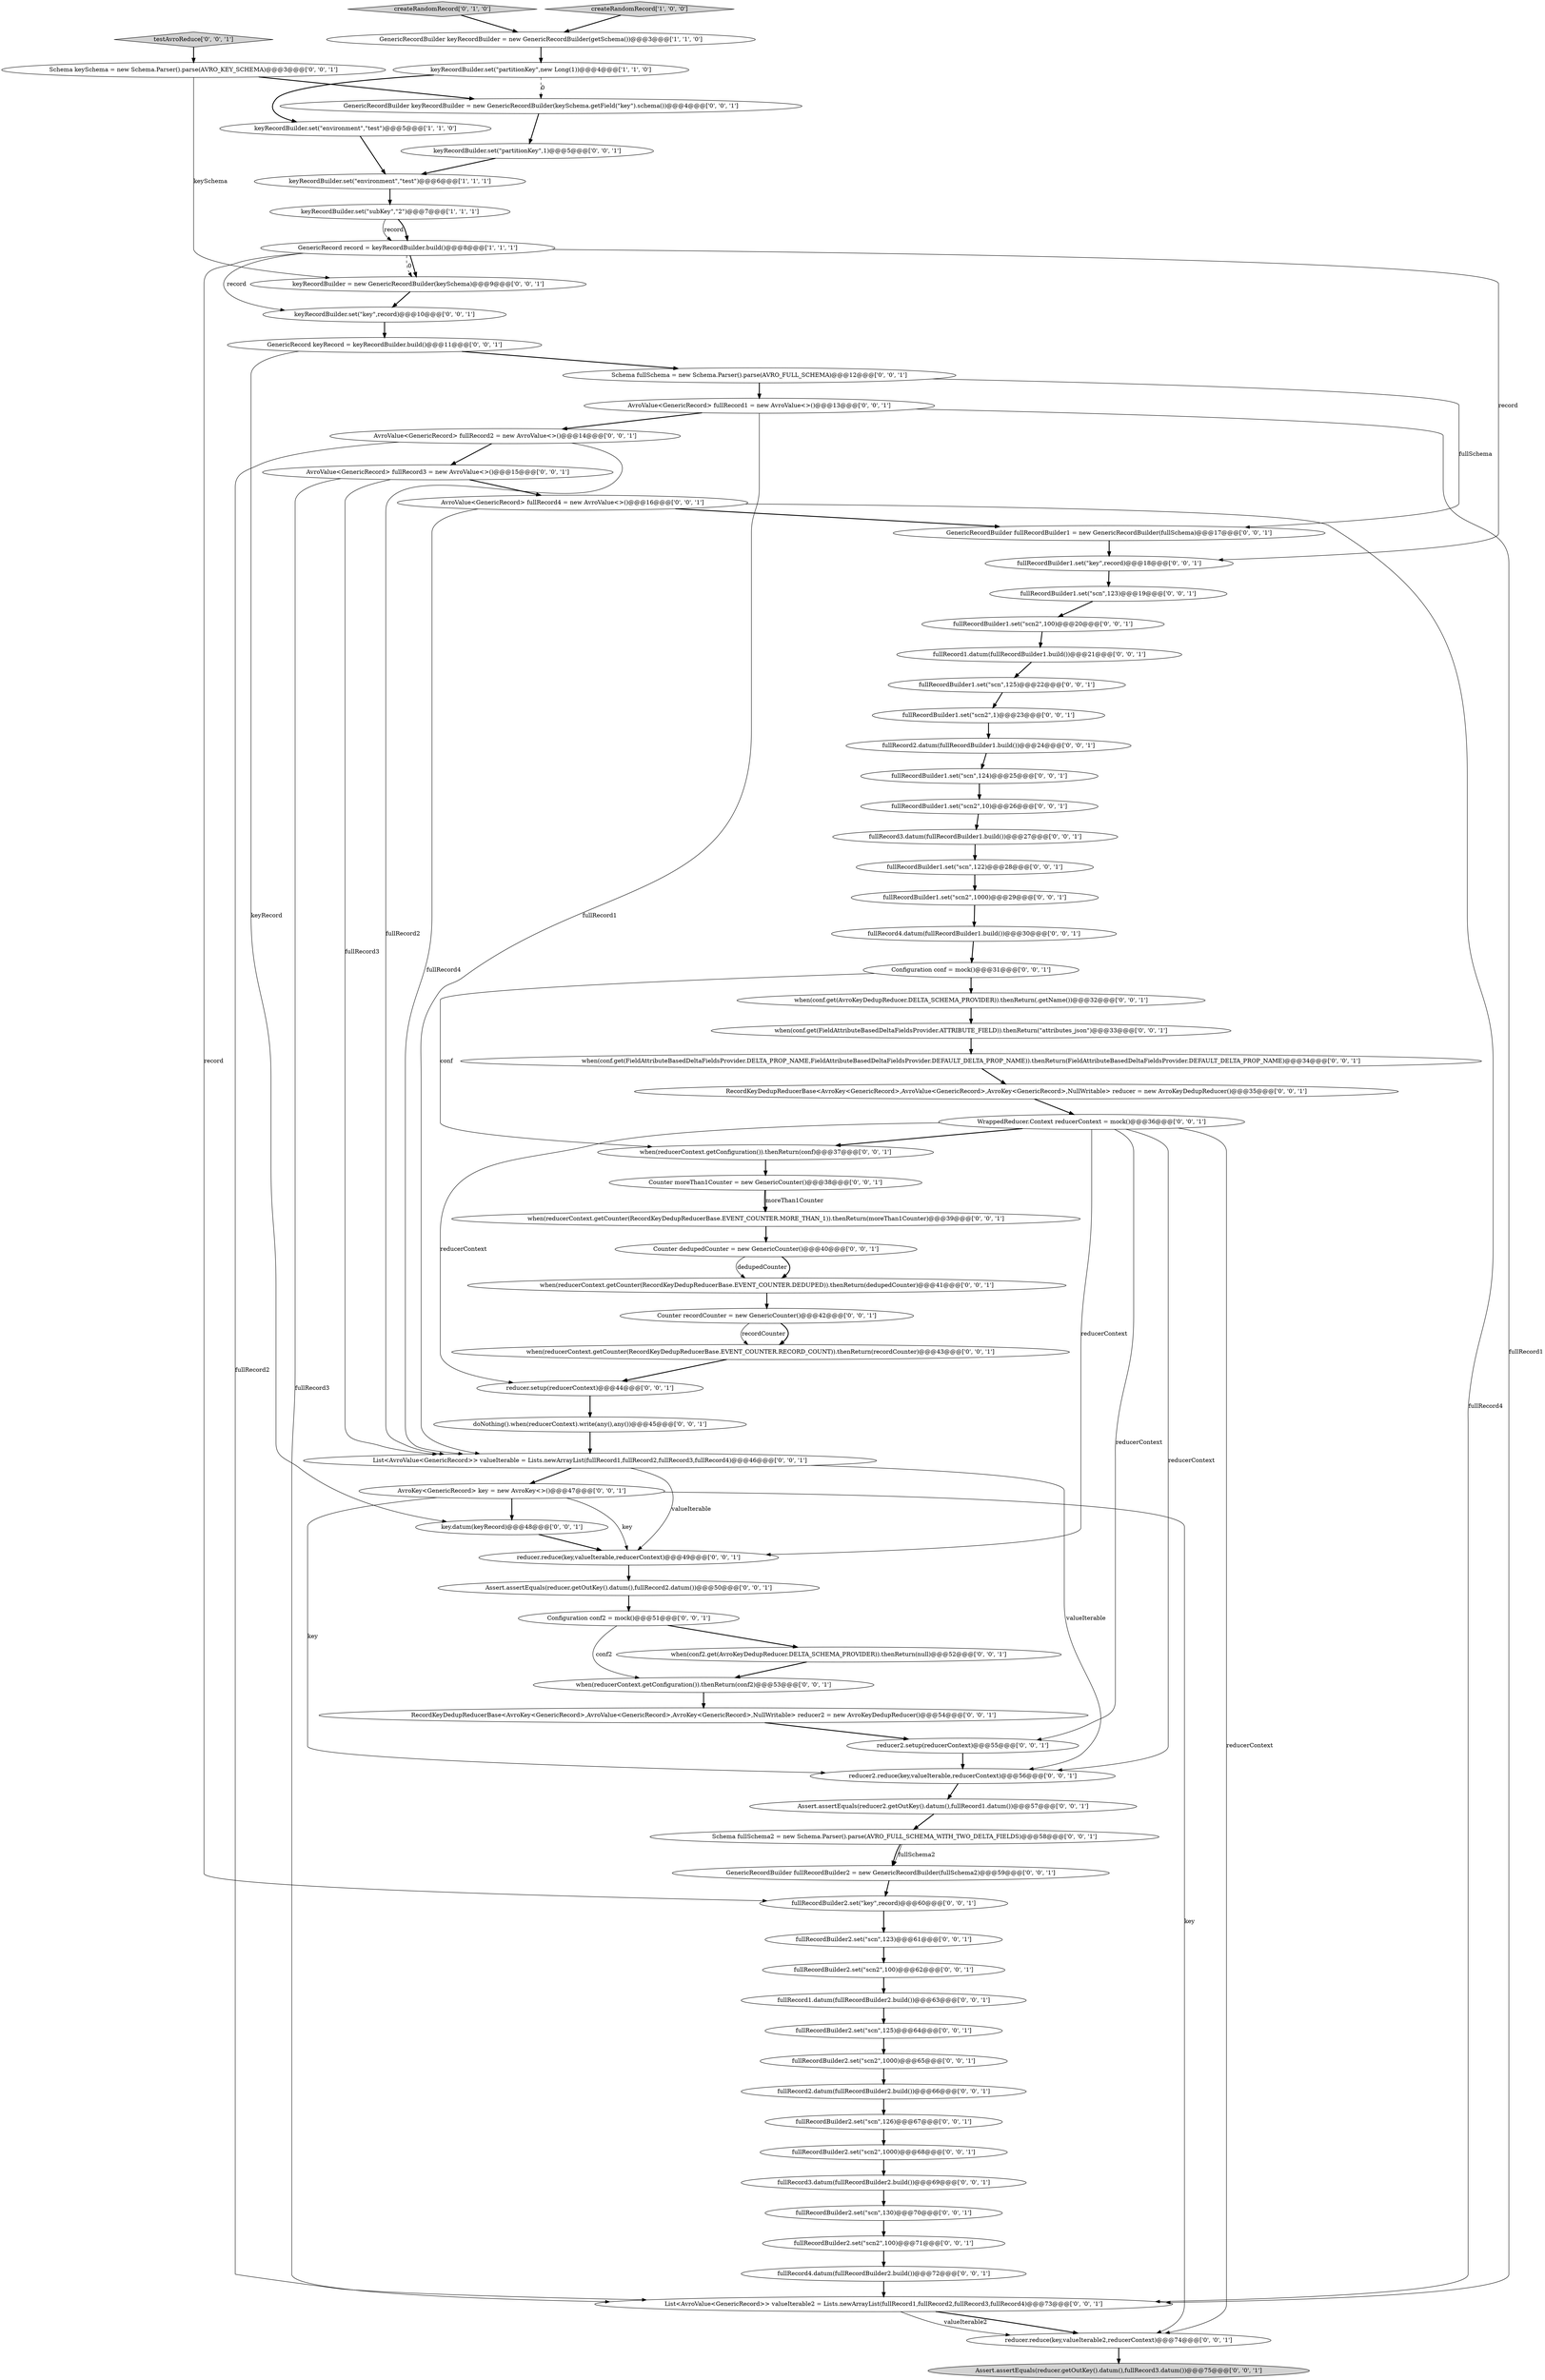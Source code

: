 digraph {
7 [style = filled, label = "createRandomRecord['0', '1', '0']", fillcolor = lightgray, shape = diamond image = "AAA0AAABBB2BBB"];
50 [style = filled, label = "doNothing().when(reducerContext).write(any(),any())@@@45@@@['0', '0', '1']", fillcolor = white, shape = ellipse image = "AAA0AAABBB3BBB"];
28 [style = filled, label = "List<AvroValue<GenericRecord>> valueIterable = Lists.newArrayList(fullRecord1,fullRecord2,fullRecord3,fullRecord4)@@@46@@@['0', '0', '1']", fillcolor = white, shape = ellipse image = "AAA0AAABBB3BBB"];
70 [style = filled, label = "key.datum(keyRecord)@@@48@@@['0', '0', '1']", fillcolor = white, shape = ellipse image = "AAA0AAABBB3BBB"];
53 [style = filled, label = "reducer.setup(reducerContext)@@@44@@@['0', '0', '1']", fillcolor = white, shape = ellipse image = "AAA0AAABBB3BBB"];
16 [style = filled, label = "fullRecord3.datum(fullRecordBuilder1.build())@@@27@@@['0', '0', '1']", fillcolor = white, shape = ellipse image = "AAA0AAABBB3BBB"];
27 [style = filled, label = "when(reducerContext.getCounter(RecordKeyDedupReducerBase.EVENT_COUNTER.DEDUPED)).thenReturn(dedupedCounter)@@@41@@@['0', '0', '1']", fillcolor = white, shape = ellipse image = "AAA0AAABBB3BBB"];
45 [style = filled, label = "RecordKeyDedupReducerBase<AvroKey<GenericRecord>,AvroValue<GenericRecord>,AvroKey<GenericRecord>,NullWritable> reducer = new AvroKeyDedupReducer()@@@35@@@['0', '0', '1']", fillcolor = white, shape = ellipse image = "AAA0AAABBB3BBB"];
20 [style = filled, label = "AvroValue<GenericRecord> fullRecord2 = new AvroValue<>()@@@14@@@['0', '0', '1']", fillcolor = white, shape = ellipse image = "AAA0AAABBB3BBB"];
56 [style = filled, label = "fullRecord1.datum(fullRecordBuilder2.build())@@@63@@@['0', '0', '1']", fillcolor = white, shape = ellipse image = "AAA0AAABBB3BBB"];
37 [style = filled, label = "fullRecordBuilder1.set(\"scn2\",1000)@@@29@@@['0', '0', '1']", fillcolor = white, shape = ellipse image = "AAA0AAABBB3BBB"];
66 [style = filled, label = "fullRecordBuilder1.set(\"scn2\",1)@@@23@@@['0', '0', '1']", fillcolor = white, shape = ellipse image = "AAA0AAABBB3BBB"];
4 [style = filled, label = "GenericRecord record = keyRecordBuilder.build()@@@8@@@['1', '1', '1']", fillcolor = white, shape = ellipse image = "AAA0AAABBB1BBB"];
31 [style = filled, label = "fullRecordBuilder1.set(\"key\",record)@@@18@@@['0', '0', '1']", fillcolor = white, shape = ellipse image = "AAA0AAABBB3BBB"];
32 [style = filled, label = "AvroValue<GenericRecord> fullRecord4 = new AvroValue<>()@@@16@@@['0', '0', '1']", fillcolor = white, shape = ellipse image = "AAA0AAABBB3BBB"];
39 [style = filled, label = "Configuration conf2 = mock()@@@51@@@['0', '0', '1']", fillcolor = white, shape = ellipse image = "AAA0AAABBB3BBB"];
0 [style = filled, label = "keyRecordBuilder.set(\"environment\",\"test\")@@@5@@@['1', '1', '0']", fillcolor = white, shape = ellipse image = "AAA0AAABBB1BBB"];
13 [style = filled, label = "when(conf.get(AvroKeyDedupReducer.DELTA_SCHEMA_PROVIDER)).thenReturn(.getName())@@@32@@@['0', '0', '1']", fillcolor = white, shape = ellipse image = "AAA0AAABBB3BBB"];
35 [style = filled, label = "Schema keySchema = new Schema.Parser().parse(AVRO_KEY_SCHEMA)@@@3@@@['0', '0', '1']", fillcolor = white, shape = ellipse image = "AAA0AAABBB3BBB"];
62 [style = filled, label = "Counter recordCounter = new GenericCounter()@@@42@@@['0', '0', '1']", fillcolor = white, shape = ellipse image = "AAA0AAABBB3BBB"];
64 [style = filled, label = "fullRecordBuilder2.set(\"scn\",123)@@@61@@@['0', '0', '1']", fillcolor = white, shape = ellipse image = "AAA0AAABBB3BBB"];
29 [style = filled, label = "fullRecord3.datum(fullRecordBuilder2.build())@@@69@@@['0', '0', '1']", fillcolor = white, shape = ellipse image = "AAA0AAABBB3BBB"];
73 [style = filled, label = "fullRecordBuilder2.set(\"scn\",126)@@@67@@@['0', '0', '1']", fillcolor = white, shape = ellipse image = "AAA0AAABBB3BBB"];
75 [style = filled, label = "fullRecordBuilder1.set(\"scn\",123)@@@19@@@['0', '0', '1']", fillcolor = white, shape = ellipse image = "AAA0AAABBB3BBB"];
21 [style = filled, label = "when(reducerContext.getCounter(RecordKeyDedupReducerBase.EVENT_COUNTER.MORE_THAN_1)).thenReturn(moreThan1Counter)@@@39@@@['0', '0', '1']", fillcolor = white, shape = ellipse image = "AAA0AAABBB3BBB"];
8 [style = filled, label = "List<AvroValue<GenericRecord>> valueIterable2 = Lists.newArrayList(fullRecord1,fullRecord2,fullRecord3,fullRecord4)@@@73@@@['0', '0', '1']", fillcolor = white, shape = ellipse image = "AAA0AAABBB3BBB"];
51 [style = filled, label = "Counter dedupedCounter = new GenericCounter()@@@40@@@['0', '0', '1']", fillcolor = white, shape = ellipse image = "AAA0AAABBB3BBB"];
30 [style = filled, label = "keyRecordBuilder.set(\"key\",record)@@@10@@@['0', '0', '1']", fillcolor = white, shape = ellipse image = "AAA0AAABBB3BBB"];
63 [style = filled, label = "AvroKey<GenericRecord> key = new AvroKey<>()@@@47@@@['0', '0', '1']", fillcolor = white, shape = ellipse image = "AAA0AAABBB3BBB"];
22 [style = filled, label = "testAvroReduce['0', '0', '1']", fillcolor = lightgray, shape = diamond image = "AAA0AAABBB3BBB"];
69 [style = filled, label = "keyRecordBuilder.set(\"partitionKey\",1)@@@5@@@['0', '0', '1']", fillcolor = white, shape = ellipse image = "AAA0AAABBB3BBB"];
34 [style = filled, label = "when(reducerContext.getCounter(RecordKeyDedupReducerBase.EVENT_COUNTER.RECORD_COUNT)).thenReturn(recordCounter)@@@43@@@['0', '0', '1']", fillcolor = white, shape = ellipse image = "AAA0AAABBB3BBB"];
42 [style = filled, label = "reducer2.setup(reducerContext)@@@55@@@['0', '0', '1']", fillcolor = white, shape = ellipse image = "AAA0AAABBB3BBB"];
78 [style = filled, label = "fullRecord2.datum(fullRecordBuilder2.build())@@@66@@@['0', '0', '1']", fillcolor = white, shape = ellipse image = "AAA0AAABBB3BBB"];
41 [style = filled, label = "fullRecordBuilder2.set(\"scn2\",100)@@@62@@@['0', '0', '1']", fillcolor = white, shape = ellipse image = "AAA0AAABBB3BBB"];
49 [style = filled, label = "fullRecordBuilder1.set(\"scn\",122)@@@28@@@['0', '0', '1']", fillcolor = white, shape = ellipse image = "AAA0AAABBB3BBB"];
54 [style = filled, label = "when(conf2.get(AvroKeyDedupReducer.DELTA_SCHEMA_PROVIDER)).thenReturn(null)@@@52@@@['0', '0', '1']", fillcolor = white, shape = ellipse image = "AAA0AAABBB3BBB"];
71 [style = filled, label = "Assert.assertEquals(reducer.getOutKey().datum(),fullRecord2.datum())@@@50@@@['0', '0', '1']", fillcolor = white, shape = ellipse image = "AAA0AAABBB3BBB"];
2 [style = filled, label = "GenericRecordBuilder keyRecordBuilder = new GenericRecordBuilder(getSchema())@@@3@@@['1', '1', '0']", fillcolor = white, shape = ellipse image = "AAA0AAABBB1BBB"];
43 [style = filled, label = "fullRecordBuilder2.set(\"scn2\",1000)@@@68@@@['0', '0', '1']", fillcolor = white, shape = ellipse image = "AAA0AAABBB3BBB"];
67 [style = filled, label = "Assert.assertEquals(reducer.getOutKey().datum(),fullRecord3.datum())@@@75@@@['0', '0', '1']", fillcolor = lightgray, shape = ellipse image = "AAA0AAABBB3BBB"];
46 [style = filled, label = "fullRecord2.datum(fullRecordBuilder1.build())@@@24@@@['0', '0', '1']", fillcolor = white, shape = ellipse image = "AAA0AAABBB3BBB"];
17 [style = filled, label = "Assert.assertEquals(reducer2.getOutKey().datum(),fullRecord1.datum())@@@57@@@['0', '0', '1']", fillcolor = white, shape = ellipse image = "AAA0AAABBB3BBB"];
44 [style = filled, label = "Counter moreThan1Counter = new GenericCounter()@@@38@@@['0', '0', '1']", fillcolor = white, shape = ellipse image = "AAA0AAABBB3BBB"];
9 [style = filled, label = "fullRecordBuilder2.set(\"scn\",130)@@@70@@@['0', '0', '1']", fillcolor = white, shape = ellipse image = "AAA0AAABBB3BBB"];
1 [style = filled, label = "createRandomRecord['1', '0', '0']", fillcolor = lightgray, shape = diamond image = "AAA0AAABBB1BBB"];
65 [style = filled, label = "when(reducerContext.getConfiguration()).thenReturn(conf)@@@37@@@['0', '0', '1']", fillcolor = white, shape = ellipse image = "AAA0AAABBB3BBB"];
18 [style = filled, label = "fullRecord4.datum(fullRecordBuilder1.build())@@@30@@@['0', '0', '1']", fillcolor = white, shape = ellipse image = "AAA0AAABBB3BBB"];
24 [style = filled, label = "keyRecordBuilder = new GenericRecordBuilder(keySchema)@@@9@@@['0', '0', '1']", fillcolor = white, shape = ellipse image = "AAA0AAABBB3BBB"];
5 [style = filled, label = "keyRecordBuilder.set(\"partitionKey\",new Long(1))@@@4@@@['1', '1', '0']", fillcolor = white, shape = ellipse image = "AAA0AAABBB1BBB"];
38 [style = filled, label = "fullRecordBuilder1.set(\"scn\",124)@@@25@@@['0', '0', '1']", fillcolor = white, shape = ellipse image = "AAA0AAABBB3BBB"];
57 [style = filled, label = "fullRecordBuilder2.set(\"scn\",125)@@@64@@@['0', '0', '1']", fillcolor = white, shape = ellipse image = "AAA0AAABBB3BBB"];
61 [style = filled, label = "fullRecordBuilder1.set(\"scn\",125)@@@22@@@['0', '0', '1']", fillcolor = white, shape = ellipse image = "AAA0AAABBB3BBB"];
76 [style = filled, label = "GenericRecord keyRecord = keyRecordBuilder.build()@@@11@@@['0', '0', '1']", fillcolor = white, shape = ellipse image = "AAA0AAABBB3BBB"];
15 [style = filled, label = "GenericRecordBuilder fullRecordBuilder1 = new GenericRecordBuilder(fullSchema)@@@17@@@['0', '0', '1']", fillcolor = white, shape = ellipse image = "AAA0AAABBB3BBB"];
11 [style = filled, label = "fullRecord4.datum(fullRecordBuilder2.build())@@@72@@@['0', '0', '1']", fillcolor = white, shape = ellipse image = "AAA0AAABBB3BBB"];
36 [style = filled, label = "reducer.reduce(key,valueIterable,reducerContext)@@@49@@@['0', '0', '1']", fillcolor = white, shape = ellipse image = "AAA0AAABBB3BBB"];
52 [style = filled, label = "fullRecordBuilder2.set(\"key\",record)@@@60@@@['0', '0', '1']", fillcolor = white, shape = ellipse image = "AAA0AAABBB3BBB"];
72 [style = filled, label = "reducer.reduce(key,valueIterable2,reducerContext)@@@74@@@['0', '0', '1']", fillcolor = white, shape = ellipse image = "AAA0AAABBB3BBB"];
26 [style = filled, label = "when(conf.get(FieldAttributeBasedDeltaFieldsProvider.DELTA_PROP_NAME,FieldAttributeBasedDeltaFieldsProvider.DEFAULT_DELTA_PROP_NAME)).thenReturn(FieldAttributeBasedDeltaFieldsProvider.DEFAULT_DELTA_PROP_NAME)@@@34@@@['0', '0', '1']", fillcolor = white, shape = ellipse image = "AAA0AAABBB3BBB"];
74 [style = filled, label = "GenericRecordBuilder keyRecordBuilder = new GenericRecordBuilder(keySchema.getField(\"key\").schema())@@@4@@@['0', '0', '1']", fillcolor = white, shape = ellipse image = "AAA0AAABBB3BBB"];
3 [style = filled, label = "keyRecordBuilder.set(\"subKey\",\"2\")@@@7@@@['1', '1', '1']", fillcolor = white, shape = ellipse image = "AAA0AAABBB1BBB"];
10 [style = filled, label = "reducer2.reduce(key,valueIterable,reducerContext)@@@56@@@['0', '0', '1']", fillcolor = white, shape = ellipse image = "AAA0AAABBB3BBB"];
19 [style = filled, label = "when(reducerContext.getConfiguration()).thenReturn(conf2)@@@53@@@['0', '0', '1']", fillcolor = white, shape = ellipse image = "AAA0AAABBB3BBB"];
58 [style = filled, label = "fullRecordBuilder2.set(\"scn2\",1000)@@@65@@@['0', '0', '1']", fillcolor = white, shape = ellipse image = "AAA0AAABBB3BBB"];
47 [style = filled, label = "GenericRecordBuilder fullRecordBuilder2 = new GenericRecordBuilder(fullSchema2)@@@59@@@['0', '0', '1']", fillcolor = white, shape = ellipse image = "AAA0AAABBB3BBB"];
48 [style = filled, label = "fullRecordBuilder2.set(\"scn2\",100)@@@71@@@['0', '0', '1']", fillcolor = white, shape = ellipse image = "AAA0AAABBB3BBB"];
14 [style = filled, label = "fullRecordBuilder1.set(\"scn2\",100)@@@20@@@['0', '0', '1']", fillcolor = white, shape = ellipse image = "AAA0AAABBB3BBB"];
55 [style = filled, label = "fullRecord1.datum(fullRecordBuilder1.build())@@@21@@@['0', '0', '1']", fillcolor = white, shape = ellipse image = "AAA0AAABBB3BBB"];
12 [style = filled, label = "AvroValue<GenericRecord> fullRecord1 = new AvroValue<>()@@@13@@@['0', '0', '1']", fillcolor = white, shape = ellipse image = "AAA0AAABBB3BBB"];
59 [style = filled, label = "when(conf.get(FieldAttributeBasedDeltaFieldsProvider.ATTRIBUTE_FIELD)).thenReturn(\"attributes_json\")@@@33@@@['0', '0', '1']", fillcolor = white, shape = ellipse image = "AAA0AAABBB3BBB"];
60 [style = filled, label = "AvroValue<GenericRecord> fullRecord3 = new AvroValue<>()@@@15@@@['0', '0', '1']", fillcolor = white, shape = ellipse image = "AAA0AAABBB3BBB"];
6 [style = filled, label = "keyRecordBuilder.set(\"environment\",\"test\")@@@6@@@['1', '1', '1']", fillcolor = white, shape = ellipse image = "AAA0AAABBB1BBB"];
40 [style = filled, label = "Schema fullSchema2 = new Schema.Parser().parse(AVRO_FULL_SCHEMA_WITH_TWO_DELTA_FIELDS)@@@58@@@['0', '0', '1']", fillcolor = white, shape = ellipse image = "AAA0AAABBB3BBB"];
25 [style = filled, label = "WrappedReducer.Context reducerContext = mock()@@@36@@@['0', '0', '1']", fillcolor = white, shape = ellipse image = "AAA0AAABBB3BBB"];
77 [style = filled, label = "RecordKeyDedupReducerBase<AvroKey<GenericRecord>,AvroValue<GenericRecord>,AvroKey<GenericRecord>,NullWritable> reducer2 = new AvroKeyDedupReducer()@@@54@@@['0', '0', '1']", fillcolor = white, shape = ellipse image = "AAA0AAABBB3BBB"];
33 [style = filled, label = "fullRecordBuilder1.set(\"scn2\",10)@@@26@@@['0', '0', '1']", fillcolor = white, shape = ellipse image = "AAA0AAABBB3BBB"];
23 [style = filled, label = "Configuration conf = mock()@@@31@@@['0', '0', '1']", fillcolor = white, shape = ellipse image = "AAA0AAABBB3BBB"];
68 [style = filled, label = "Schema fullSchema = new Schema.Parser().parse(AVRO_FULL_SCHEMA)@@@12@@@['0', '0', '1']", fillcolor = white, shape = ellipse image = "AAA0AAABBB3BBB"];
20->60 [style = bold, label=""];
64->41 [style = bold, label=""];
35->74 [style = bold, label=""];
44->21 [style = solid, label="moreThan1Counter"];
50->28 [style = bold, label=""];
4->30 [style = solid, label="record"];
12->28 [style = solid, label="fullRecord1"];
3->4 [style = solid, label="record"];
66->46 [style = bold, label=""];
22->35 [style = bold, label=""];
74->69 [style = bold, label=""];
52->64 [style = bold, label=""];
12->8 [style = solid, label="fullRecord1"];
4->24 [style = bold, label=""];
28->63 [style = bold, label=""];
46->38 [style = bold, label=""];
51->27 [style = bold, label=""];
31->75 [style = bold, label=""];
5->74 [style = dashed, label="0"];
21->51 [style = bold, label=""];
28->10 [style = solid, label="valueIterable"];
71->39 [style = bold, label=""];
55->61 [style = bold, label=""];
59->26 [style = bold, label=""];
1->2 [style = bold, label=""];
4->24 [style = dashed, label="0"];
42->10 [style = bold, label=""];
40->47 [style = bold, label=""];
10->17 [style = bold, label=""];
37->18 [style = bold, label=""];
60->28 [style = solid, label="fullRecord3"];
15->31 [style = bold, label=""];
43->29 [style = bold, label=""];
32->28 [style = solid, label="fullRecord4"];
65->44 [style = bold, label=""];
34->53 [style = bold, label=""];
76->68 [style = bold, label=""];
20->8 [style = solid, label="fullRecord2"];
68->12 [style = bold, label=""];
39->19 [style = solid, label="conf2"];
12->20 [style = bold, label=""];
26->45 [style = bold, label=""];
35->24 [style = solid, label="keySchema"];
49->37 [style = bold, label=""];
38->33 [style = bold, label=""];
27->62 [style = bold, label=""];
32->8 [style = solid, label="fullRecord4"];
20->28 [style = solid, label="fullRecord2"];
53->50 [style = bold, label=""];
51->27 [style = solid, label="dedupedCounter"];
4->52 [style = solid, label="record"];
7->2 [style = bold, label=""];
0->6 [style = bold, label=""];
25->42 [style = solid, label="reducerContext"];
25->10 [style = solid, label="reducerContext"];
54->19 [style = bold, label=""];
25->53 [style = solid, label="reducerContext"];
13->59 [style = bold, label=""];
76->70 [style = solid, label="keyRecord"];
63->70 [style = bold, label=""];
72->67 [style = bold, label=""];
8->72 [style = bold, label=""];
68->15 [style = solid, label="fullSchema"];
75->14 [style = bold, label=""];
60->32 [style = bold, label=""];
16->49 [style = bold, label=""];
23->13 [style = bold, label=""];
62->34 [style = bold, label=""];
47->52 [style = bold, label=""];
11->8 [style = bold, label=""];
70->36 [style = bold, label=""];
36->71 [style = bold, label=""];
6->3 [style = bold, label=""];
44->21 [style = bold, label=""];
28->36 [style = solid, label="valueIterable"];
30->76 [style = bold, label=""];
4->31 [style = solid, label="record"];
3->4 [style = bold, label=""];
57->58 [style = bold, label=""];
18->23 [style = bold, label=""];
69->6 [style = bold, label=""];
29->9 [style = bold, label=""];
14->55 [style = bold, label=""];
19->77 [style = bold, label=""];
23->65 [style = solid, label="conf"];
8->72 [style = solid, label="valueIterable2"];
25->65 [style = bold, label=""];
62->34 [style = solid, label="recordCounter"];
73->43 [style = bold, label=""];
63->36 [style = solid, label="key"];
63->72 [style = solid, label="key"];
2->5 [style = bold, label=""];
40->47 [style = solid, label="fullSchema2"];
9->48 [style = bold, label=""];
25->72 [style = solid, label="reducerContext"];
24->30 [style = bold, label=""];
33->16 [style = bold, label=""];
41->56 [style = bold, label=""];
56->57 [style = bold, label=""];
39->54 [style = bold, label=""];
5->0 [style = bold, label=""];
48->11 [style = bold, label=""];
58->78 [style = bold, label=""];
63->10 [style = solid, label="key"];
78->73 [style = bold, label=""];
60->8 [style = solid, label="fullRecord3"];
45->25 [style = bold, label=""];
32->15 [style = bold, label=""];
77->42 [style = bold, label=""];
17->40 [style = bold, label=""];
25->36 [style = solid, label="reducerContext"];
61->66 [style = bold, label=""];
}

